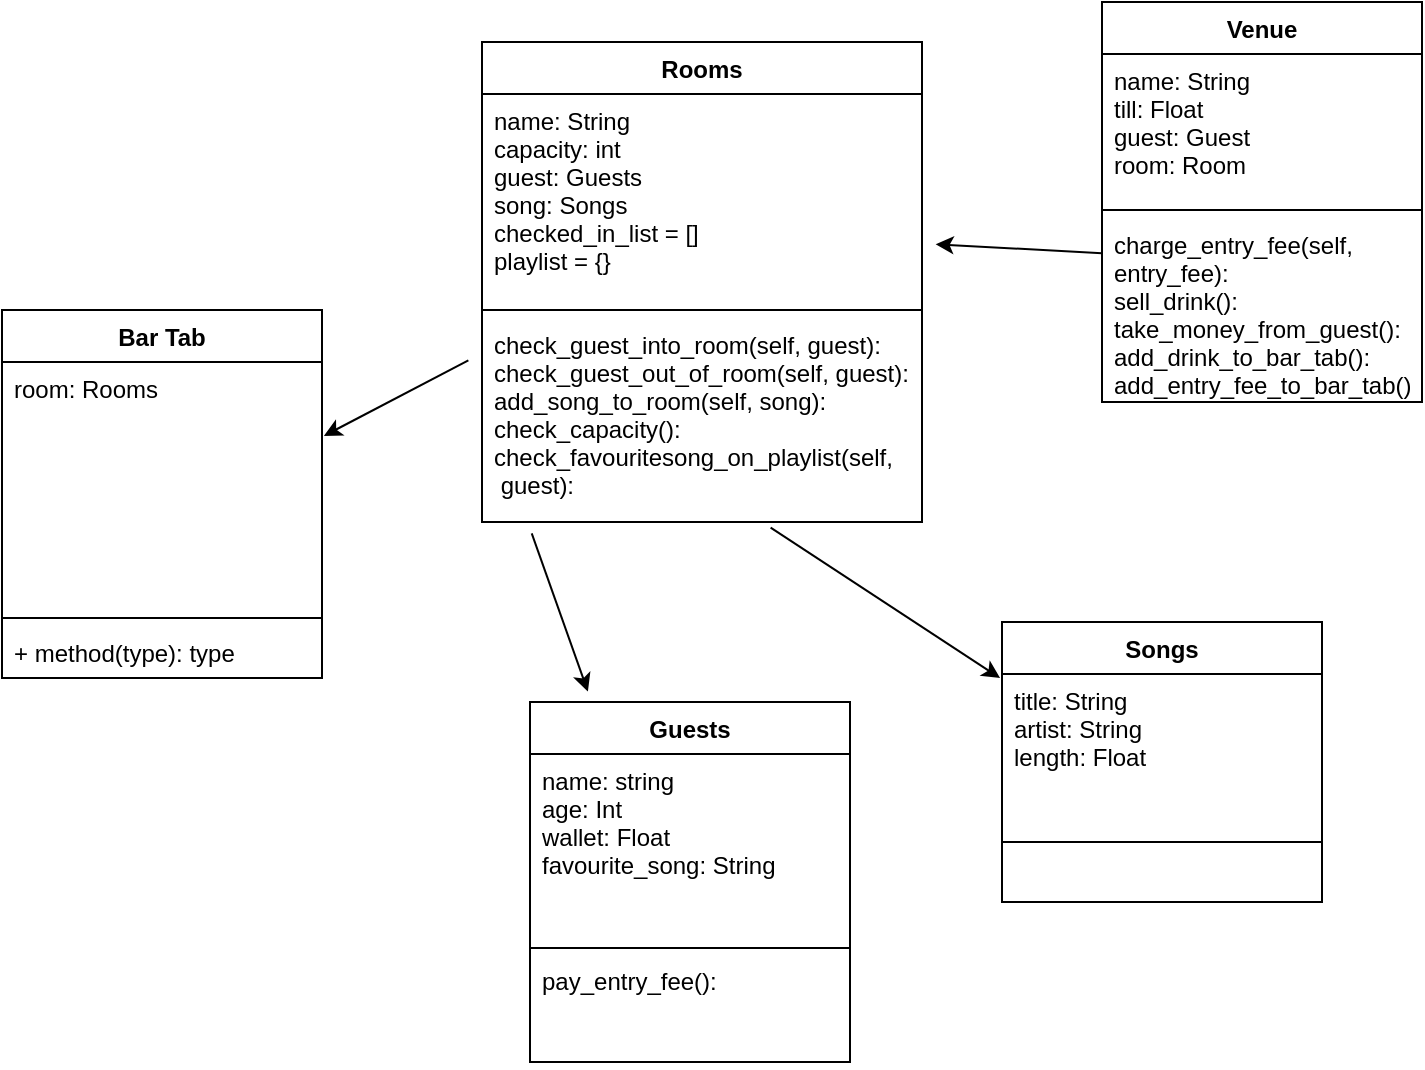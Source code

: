 <mxfile version="13.7.9" type="device"><diagram id="YyJn1LxvXIBn7-MmmLZA" name="Page-1"><mxGraphModel dx="946" dy="680" grid="1" gridSize="10" guides="1" tooltips="1" connect="1" arrows="1" fold="1" page="1" pageScale="1" pageWidth="827" pageHeight="1169" math="0" shadow="0"><root><mxCell id="0"/><mxCell id="1" parent="0"/><mxCell id="cJAszE2UagMoHQaRc6A2-14" value="" style="endArrow=classic;html=1;exitX=0.113;exitY=1.056;exitDx=0;exitDy=0;exitPerimeter=0;entryX=0.181;entryY=-0.029;entryDx=0;entryDy=0;entryPerimeter=0;" parent="1" source="cJAszE2UagMoHQaRc6A2-4" target="cJAszE2UagMoHQaRc6A2-9" edge="1"><mxGeometry width="50" height="50" relative="1" as="geometry"><mxPoint x="390" y="370" as="sourcePoint"/><mxPoint x="150" y="370" as="targetPoint"/><Array as="points"/></mxGeometry></mxCell><mxCell id="cJAszE2UagMoHQaRc6A2-15" value="" style="endArrow=classic;html=1;exitX=0.656;exitY=1.028;exitDx=0;exitDy=0;exitPerimeter=0;entryX=-0.006;entryY=0.038;entryDx=0;entryDy=0;entryPerimeter=0;" parent="1" source="cJAszE2UagMoHQaRc6A2-4" target="cJAszE2UagMoHQaRc6A2-6" edge="1"><mxGeometry width="50" height="50" relative="1" as="geometry"><mxPoint x="260" y="300" as="sourcePoint"/><mxPoint x="320" y="350" as="targetPoint"/></mxGeometry></mxCell><mxCell id="cJAszE2UagMoHQaRc6A2-20" value="" style="endArrow=classic;html=1;entryX=1.031;entryY=0.722;entryDx=0;entryDy=0;entryPerimeter=0;exitX=0;exitY=0.192;exitDx=0;exitDy=0;exitPerimeter=0;" parent="1" source="cJAszE2UagMoHQaRc6A2-19" target="cJAszE2UagMoHQaRc6A2-2" edge="1"><mxGeometry width="50" height="50" relative="1" as="geometry"><mxPoint x="370" y="200" as="sourcePoint"/><mxPoint x="420" y="150" as="targetPoint"/></mxGeometry></mxCell><mxCell id="cJAszE2UagMoHQaRc6A2-16" value="Venue" style="swimlane;fontStyle=1;align=center;verticalAlign=top;childLayout=stackLayout;horizontal=1;startSize=26;horizontalStack=0;resizeParent=1;resizeParentMax=0;resizeLast=0;collapsible=1;marginBottom=0;" parent="1" vertex="1"><mxGeometry x="620" y="40" width="160" height="200" as="geometry"/></mxCell><mxCell id="cJAszE2UagMoHQaRc6A2-17" value="name: String&#10;till: Float&#10;guest: Guest&#10;room: Room" style="text;strokeColor=none;fillColor=none;align=left;verticalAlign=top;spacingLeft=4;spacingRight=4;overflow=hidden;rotatable=0;points=[[0,0.5],[1,0.5]];portConstraint=eastwest;" parent="cJAszE2UagMoHQaRc6A2-16" vertex="1"><mxGeometry y="26" width="160" height="74" as="geometry"/></mxCell><mxCell id="cJAszE2UagMoHQaRc6A2-18" value="" style="line;strokeWidth=1;fillColor=none;align=left;verticalAlign=middle;spacingTop=-1;spacingLeft=3;spacingRight=3;rotatable=0;labelPosition=right;points=[];portConstraint=eastwest;" parent="cJAszE2UagMoHQaRc6A2-16" vertex="1"><mxGeometry y="100" width="160" height="8" as="geometry"/></mxCell><mxCell id="cJAszE2UagMoHQaRc6A2-19" value="charge_entry_fee(self, &#10;entry_fee):&#10;sell_drink():&#10;take_money_from_guest():&#10;add_drink_to_bar_tab():&#10;add_entry_fee_to_bar_tab():" style="text;strokeColor=none;fillColor=none;align=left;verticalAlign=top;spacingLeft=4;spacingRight=4;overflow=hidden;rotatable=0;points=[[0,0.5],[1,0.5]];portConstraint=eastwest;" parent="cJAszE2UagMoHQaRc6A2-16" vertex="1"><mxGeometry y="108" width="160" height="92" as="geometry"/></mxCell><mxCell id="cJAszE2UagMoHQaRc6A2-1" value="Rooms" style="swimlane;fontStyle=1;align=center;verticalAlign=top;childLayout=stackLayout;horizontal=1;startSize=26;horizontalStack=0;resizeParent=1;resizeParentMax=0;resizeLast=0;collapsible=1;marginBottom=0;" parent="1" vertex="1"><mxGeometry x="310" y="60" width="220" height="240" as="geometry"/></mxCell><mxCell id="cJAszE2UagMoHQaRc6A2-2" value="name: String&#10;capacity: int&#10;guest: Guests&#10;song: Songs&#10;checked_in_list = []&#10;playlist = {}" style="text;strokeColor=none;fillColor=none;align=left;verticalAlign=top;spacingLeft=4;spacingRight=4;overflow=hidden;rotatable=0;points=[[0,0.5],[1,0.5]];portConstraint=eastwest;" parent="cJAszE2UagMoHQaRc6A2-1" vertex="1"><mxGeometry y="26" width="220" height="104" as="geometry"/></mxCell><mxCell id="cJAszE2UagMoHQaRc6A2-3" value="" style="line;strokeWidth=1;fillColor=none;align=left;verticalAlign=middle;spacingTop=-1;spacingLeft=3;spacingRight=3;rotatable=0;labelPosition=right;points=[];portConstraint=eastwest;" parent="cJAszE2UagMoHQaRc6A2-1" vertex="1"><mxGeometry y="130" width="220" height="8" as="geometry"/></mxCell><mxCell id="cJAszE2UagMoHQaRc6A2-4" value="check_guest_into_room(self, guest):&#10;check_guest_out_of_room(self, guest):&#10;add_song_to_room(self, song):&#10;check_capacity():&#10;check_favouritesong_on_playlist(self,&#10; guest):" style="text;strokeColor=none;fillColor=none;align=left;verticalAlign=top;spacingLeft=4;spacingRight=4;overflow=hidden;rotatable=0;points=[[0,0.5],[1,0.5]];portConstraint=eastwest;" parent="cJAszE2UagMoHQaRc6A2-1" vertex="1"><mxGeometry y="138" width="220" height="102" as="geometry"/></mxCell><mxCell id="cJAszE2UagMoHQaRc6A2-9" value="Guests" style="swimlane;fontStyle=1;align=center;verticalAlign=top;childLayout=stackLayout;horizontal=1;startSize=26;horizontalStack=0;resizeParent=1;resizeParentMax=0;resizeLast=0;collapsible=1;marginBottom=0;" parent="1" vertex="1"><mxGeometry x="334" y="390" width="160" height="180" as="geometry"/></mxCell><mxCell id="cJAszE2UagMoHQaRc6A2-10" value="name: string&#10;age: Int&#10;wallet: Float&#10;favourite_song: String" style="text;strokeColor=none;fillColor=none;align=left;verticalAlign=top;spacingLeft=4;spacingRight=4;overflow=hidden;rotatable=0;points=[[0,0.5],[1,0.5]];portConstraint=eastwest;" parent="cJAszE2UagMoHQaRc6A2-9" vertex="1"><mxGeometry y="26" width="160" height="94" as="geometry"/></mxCell><mxCell id="cJAszE2UagMoHQaRc6A2-11" value="" style="line;strokeWidth=1;fillColor=none;align=left;verticalAlign=middle;spacingTop=-1;spacingLeft=3;spacingRight=3;rotatable=0;labelPosition=right;points=[];portConstraint=eastwest;" parent="cJAszE2UagMoHQaRc6A2-9" vertex="1"><mxGeometry y="120" width="160" height="6" as="geometry"/></mxCell><mxCell id="cJAszE2UagMoHQaRc6A2-12" value="pay_entry_fee():&#10;" style="text;strokeColor=none;fillColor=none;align=left;verticalAlign=top;spacingLeft=4;spacingRight=4;overflow=hidden;rotatable=0;points=[[0,0.5],[1,0.5]];portConstraint=eastwest;" parent="cJAszE2UagMoHQaRc6A2-9" vertex="1"><mxGeometry y="126" width="160" height="54" as="geometry"/></mxCell><mxCell id="cJAszE2UagMoHQaRc6A2-21" value="Bar Tab" style="swimlane;fontStyle=1;align=center;verticalAlign=top;childLayout=stackLayout;horizontal=1;startSize=26;horizontalStack=0;resizeParent=1;resizeParentMax=0;resizeLast=0;collapsible=1;marginBottom=0;" parent="1" vertex="1"><mxGeometry x="70" y="194" width="160" height="184" as="geometry"/></mxCell><mxCell id="cJAszE2UagMoHQaRc6A2-22" value="room: Rooms&#10;" style="text;strokeColor=none;fillColor=none;align=left;verticalAlign=top;spacingLeft=4;spacingRight=4;overflow=hidden;rotatable=0;points=[[0,0.5],[1,0.5]];portConstraint=eastwest;" parent="cJAszE2UagMoHQaRc6A2-21" vertex="1"><mxGeometry y="26" width="160" height="124" as="geometry"/></mxCell><mxCell id="cJAszE2UagMoHQaRc6A2-23" value="" style="line;strokeWidth=1;fillColor=none;align=left;verticalAlign=middle;spacingTop=-1;spacingLeft=3;spacingRight=3;rotatable=0;labelPosition=right;points=[];portConstraint=eastwest;" parent="cJAszE2UagMoHQaRc6A2-21" vertex="1"><mxGeometry y="150" width="160" height="8" as="geometry"/></mxCell><mxCell id="cJAszE2UagMoHQaRc6A2-24" value="+ method(type): type" style="text;strokeColor=none;fillColor=none;align=left;verticalAlign=top;spacingLeft=4;spacingRight=4;overflow=hidden;rotatable=0;points=[[0,0.5],[1,0.5]];portConstraint=eastwest;" parent="cJAszE2UagMoHQaRc6A2-21" vertex="1"><mxGeometry y="158" width="160" height="26" as="geometry"/></mxCell><mxCell id="cJAszE2UagMoHQaRc6A2-26" value="" style="endArrow=classic;html=1;entryX=1.006;entryY=0.298;entryDx=0;entryDy=0;entryPerimeter=0;exitX=-0.031;exitY=0.208;exitDx=0;exitDy=0;exitPerimeter=0;" parent="1" source="cJAszE2UagMoHQaRc6A2-4" target="cJAszE2UagMoHQaRc6A2-22" edge="1"><mxGeometry width="50" height="50" relative="1" as="geometry"><mxPoint x="250" y="230" as="sourcePoint"/><mxPoint x="300" y="180" as="targetPoint"/></mxGeometry></mxCell><mxCell id="cJAszE2UagMoHQaRc6A2-5" value="Songs" style="swimlane;fontStyle=1;align=center;verticalAlign=top;childLayout=stackLayout;horizontal=1;startSize=26;horizontalStack=0;resizeParent=1;resizeParentMax=0;resizeLast=0;collapsible=1;marginBottom=0;" parent="1" vertex="1"><mxGeometry x="570" y="350" width="160" height="140" as="geometry"/></mxCell><mxCell id="cJAszE2UagMoHQaRc6A2-6" value="title: String&#10;artist: String&#10;length: Float" style="text;strokeColor=none;fillColor=none;align=left;verticalAlign=top;spacingLeft=4;spacingRight=4;overflow=hidden;rotatable=0;points=[[0,0.5],[1,0.5]];portConstraint=eastwest;" parent="cJAszE2UagMoHQaRc6A2-5" vertex="1"><mxGeometry y="26" width="160" height="54" as="geometry"/></mxCell><mxCell id="cJAszE2UagMoHQaRc6A2-7" value="" style="line;strokeWidth=1;fillColor=none;align=left;verticalAlign=middle;spacingTop=-1;spacingLeft=3;spacingRight=3;rotatable=0;labelPosition=right;points=[];portConstraint=eastwest;" parent="cJAszE2UagMoHQaRc6A2-5" vertex="1"><mxGeometry y="80" width="160" height="60" as="geometry"/></mxCell></root></mxGraphModel></diagram></mxfile>